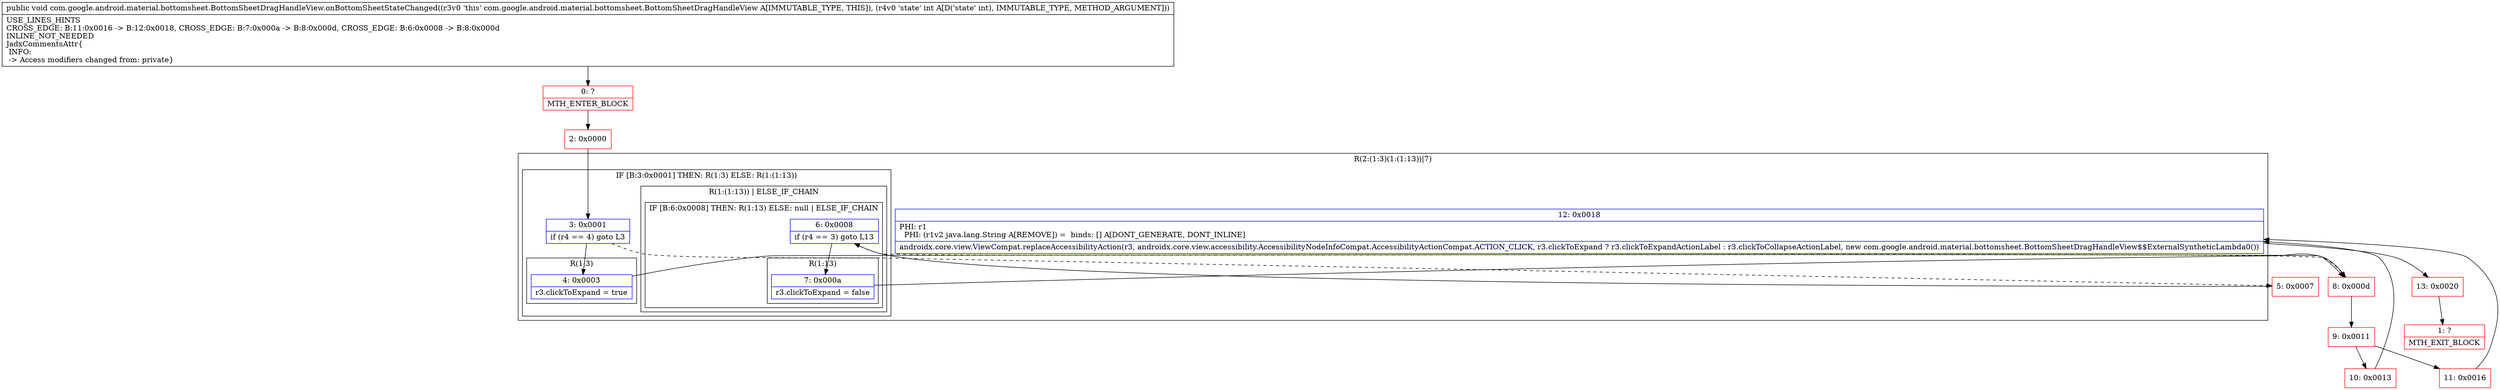 digraph "CFG forcom.google.android.material.bottomsheet.BottomSheetDragHandleView.onBottomSheetStateChanged(I)V" {
subgraph cluster_Region_166963770 {
label = "R(2:(1:3)(1:(1:13))|7)";
node [shape=record,color=blue];
subgraph cluster_IfRegion_1934765215 {
label = "IF [B:3:0x0001] THEN: R(1:3) ELSE: R(1:(1:13))";
node [shape=record,color=blue];
Node_3 [shape=record,label="{3\:\ 0x0001|if (r4 == 4) goto L3\l}"];
subgraph cluster_Region_1608085484 {
label = "R(1:3)";
node [shape=record,color=blue];
Node_4 [shape=record,label="{4\:\ 0x0003|r3.clickToExpand = true\l}"];
}
subgraph cluster_Region_1355447584 {
label = "R(1:(1:13)) | ELSE_IF_CHAIN\l";
node [shape=record,color=blue];
subgraph cluster_IfRegion_1149026169 {
label = "IF [B:6:0x0008] THEN: R(1:13) ELSE: null | ELSE_IF_CHAIN\l";
node [shape=record,color=blue];
Node_6 [shape=record,label="{6\:\ 0x0008|if (r4 == 3) goto L13\l}"];
subgraph cluster_Region_640173501 {
label = "R(1:13)";
node [shape=record,color=blue];
Node_7 [shape=record,label="{7\:\ 0x000a|r3.clickToExpand = false\l}"];
}
}
}
}
Node_12 [shape=record,label="{12\:\ 0x0018|PHI: r1 \l  PHI: (r1v2 java.lang.String A[REMOVE]) =  binds: [] A[DONT_GENERATE, DONT_INLINE]\l|androidx.core.view.ViewCompat.replaceAccessibilityAction(r3, androidx.core.view.accessibility.AccessibilityNodeInfoCompat.AccessibilityActionCompat.ACTION_CLICK, r3.clickToExpand ? r3.clickToExpandActionLabel : r3.clickToCollapseActionLabel, new com.google.android.material.bottomsheet.BottomSheetDragHandleView$$ExternalSyntheticLambda0())\l}"];
}
Node_0 [shape=record,color=red,label="{0\:\ ?|MTH_ENTER_BLOCK\l}"];
Node_2 [shape=record,color=red,label="{2\:\ 0x0000}"];
Node_8 [shape=record,color=red,label="{8\:\ 0x000d}"];
Node_9 [shape=record,color=red,label="{9\:\ 0x0011}"];
Node_10 [shape=record,color=red,label="{10\:\ 0x0013}"];
Node_13 [shape=record,color=red,label="{13\:\ 0x0020}"];
Node_1 [shape=record,color=red,label="{1\:\ ?|MTH_EXIT_BLOCK\l}"];
Node_11 [shape=record,color=red,label="{11\:\ 0x0016}"];
Node_5 [shape=record,color=red,label="{5\:\ 0x0007}"];
MethodNode[shape=record,label="{public void com.google.android.material.bottomsheet.BottomSheetDragHandleView.onBottomSheetStateChanged((r3v0 'this' com.google.android.material.bottomsheet.BottomSheetDragHandleView A[IMMUTABLE_TYPE, THIS]), (r4v0 'state' int A[D('state' int), IMMUTABLE_TYPE, METHOD_ARGUMENT]))  | USE_LINES_HINTS\lCROSS_EDGE: B:11:0x0016 \-\> B:12:0x0018, CROSS_EDGE: B:7:0x000a \-\> B:8:0x000d, CROSS_EDGE: B:6:0x0008 \-\> B:8:0x000d\lINLINE_NOT_NEEDED\lJadxCommentsAttr\{\l INFO: \l \-\> Access modifiers changed from: private\}\l}"];
MethodNode -> Node_0;Node_3 -> Node_4;
Node_3 -> Node_5[style=dashed];
Node_4 -> Node_8;
Node_6 -> Node_7;
Node_6 -> Node_8[style=dashed];
Node_7 -> Node_8;
Node_12 -> Node_13;
Node_0 -> Node_2;
Node_2 -> Node_3;
Node_8 -> Node_9;
Node_9 -> Node_10;
Node_9 -> Node_11;
Node_10 -> Node_12;
Node_13 -> Node_1;
Node_11 -> Node_12;
Node_5 -> Node_6;
}

